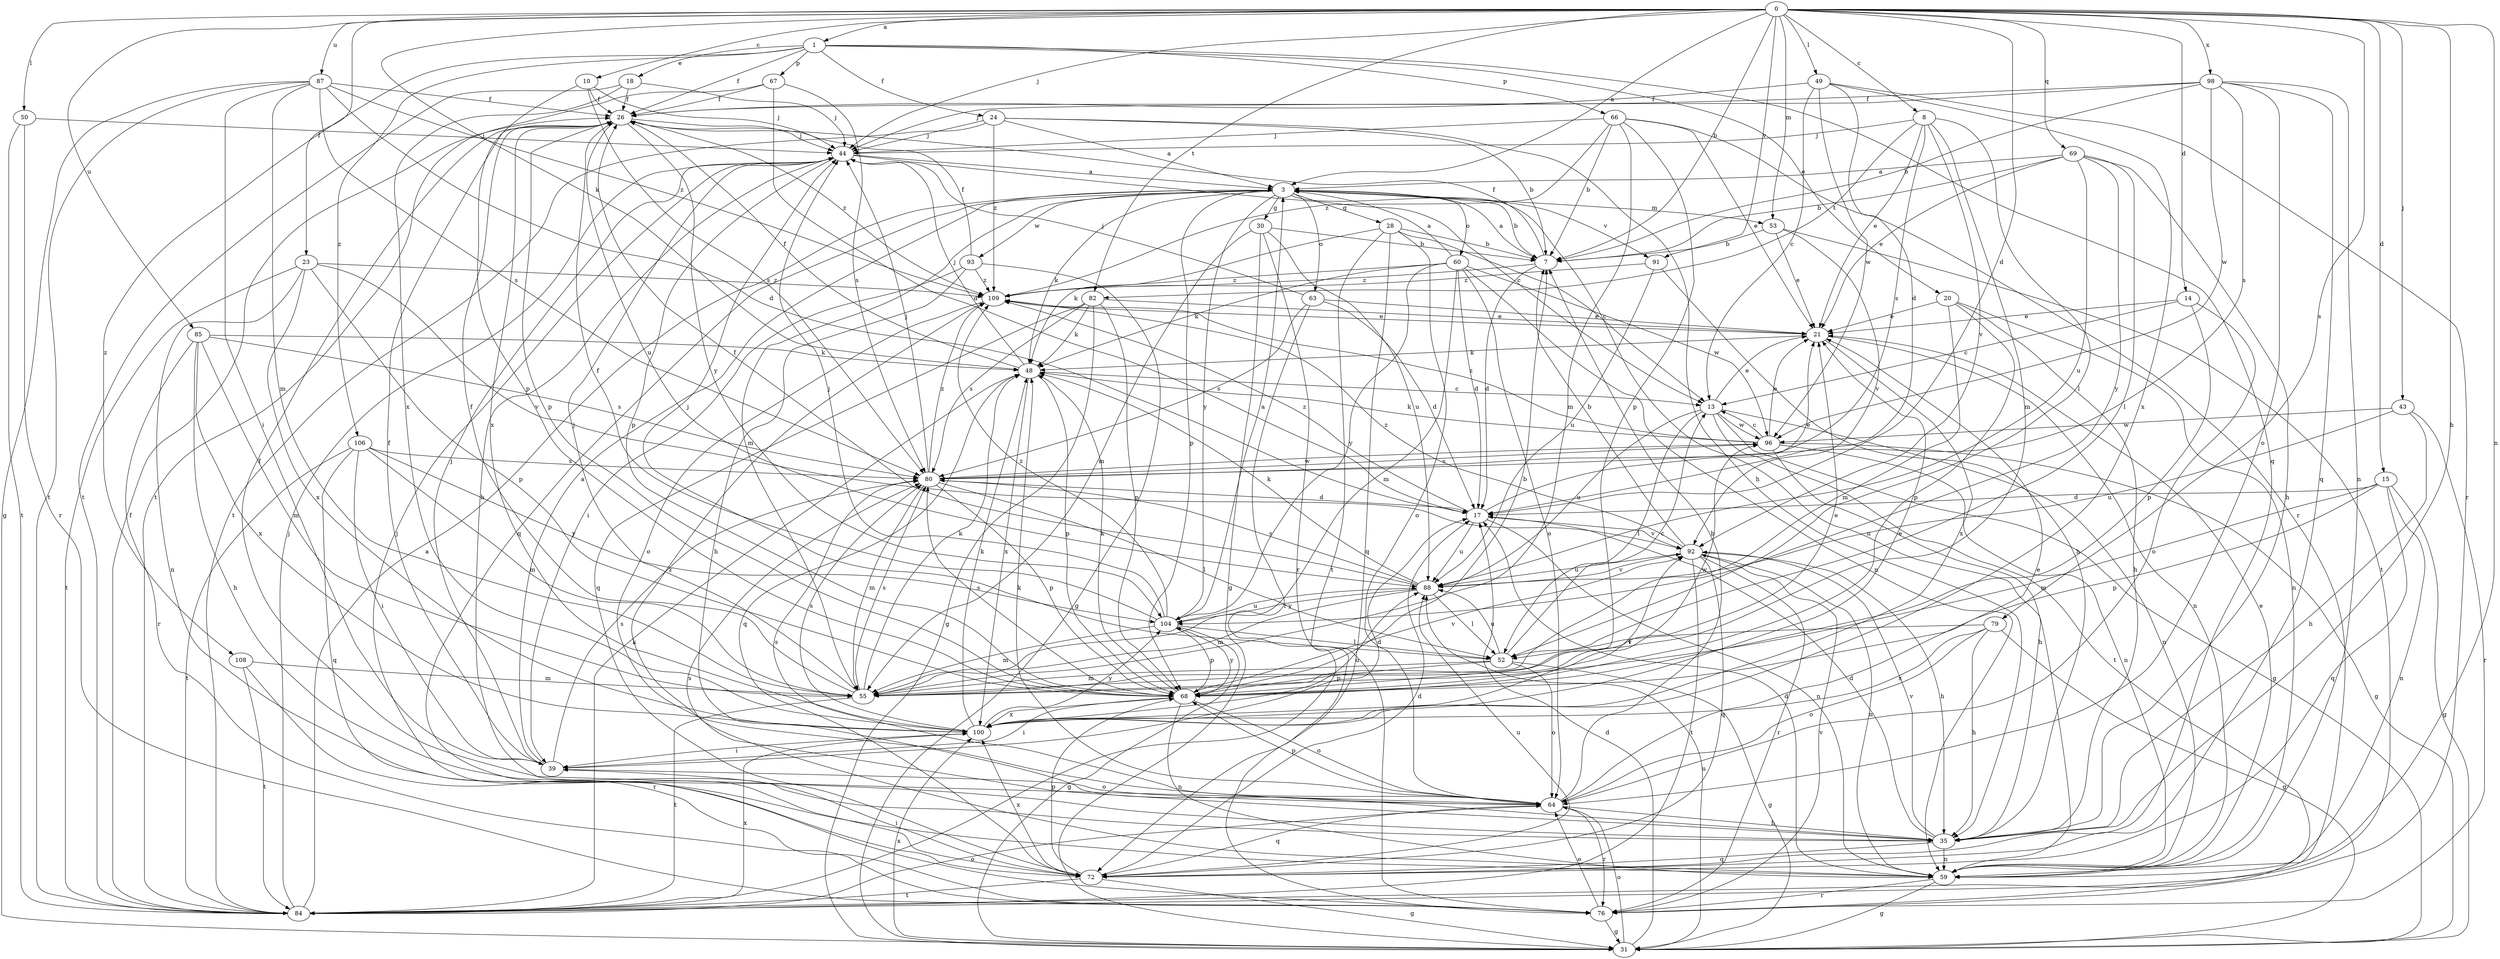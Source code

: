 strict digraph  {
0;
1;
3;
7;
8;
10;
13;
14;
15;
17;
18;
20;
21;
23;
24;
26;
28;
30;
31;
35;
39;
43;
44;
48;
49;
50;
52;
53;
55;
59;
60;
63;
64;
66;
67;
68;
69;
72;
76;
79;
80;
82;
84;
85;
87;
88;
91;
92;
93;
96;
98;
100;
104;
106;
108;
109;
0 -> 1  [label=a];
0 -> 3  [label=a];
0 -> 7  [label=b];
0 -> 8  [label=c];
0 -> 10  [label=c];
0 -> 14  [label=d];
0 -> 15  [label=d];
0 -> 17  [label=d];
0 -> 23  [label=f];
0 -> 35  [label=h];
0 -> 43  [label=j];
0 -> 44  [label=j];
0 -> 48  [label=k];
0 -> 49  [label=l];
0 -> 50  [label=l];
0 -> 53  [label=m];
0 -> 59  [label=n];
0 -> 69  [label=q];
0 -> 79  [label=s];
0 -> 82  [label=t];
0 -> 85  [label=u];
0 -> 87  [label=u];
0 -> 91  [label=v];
0 -> 98  [label=x];
1 -> 18  [label=e];
1 -> 20  [label=e];
1 -> 24  [label=f];
1 -> 26  [label=f];
1 -> 66  [label=p];
1 -> 67  [label=p];
1 -> 72  [label=q];
1 -> 106  [label=z];
1 -> 108  [label=z];
3 -> 7  [label=b];
3 -> 28  [label=g];
3 -> 30  [label=g];
3 -> 48  [label=k];
3 -> 53  [label=m];
3 -> 55  [label=m];
3 -> 59  [label=n];
3 -> 60  [label=o];
3 -> 63  [label=o];
3 -> 68  [label=p];
3 -> 72  [label=q];
3 -> 91  [label=v];
3 -> 93  [label=w];
3 -> 104  [label=y];
7 -> 3  [label=a];
7 -> 17  [label=d];
7 -> 26  [label=f];
7 -> 109  [label=z];
8 -> 21  [label=e];
8 -> 44  [label=j];
8 -> 52  [label=l];
8 -> 55  [label=m];
8 -> 80  [label=s];
8 -> 82  [label=t];
8 -> 92  [label=v];
10 -> 26  [label=f];
10 -> 44  [label=j];
10 -> 68  [label=p];
10 -> 80  [label=s];
13 -> 21  [label=e];
13 -> 31  [label=g];
13 -> 52  [label=l];
13 -> 59  [label=n];
13 -> 84  [label=t];
13 -> 88  [label=u];
13 -> 96  [label=w];
14 -> 13  [label=c];
14 -> 21  [label=e];
14 -> 64  [label=o];
14 -> 68  [label=p];
15 -> 17  [label=d];
15 -> 31  [label=g];
15 -> 55  [label=m];
15 -> 59  [label=n];
15 -> 68  [label=p];
15 -> 72  [label=q];
17 -> 21  [label=e];
17 -> 59  [label=n];
17 -> 88  [label=u];
17 -> 92  [label=v];
17 -> 109  [label=z];
18 -> 26  [label=f];
18 -> 44  [label=j];
18 -> 84  [label=t];
18 -> 100  [label=x];
20 -> 21  [label=e];
20 -> 35  [label=h];
20 -> 55  [label=m];
20 -> 59  [label=n];
20 -> 68  [label=p];
21 -> 48  [label=k];
21 -> 59  [label=n];
21 -> 100  [label=x];
23 -> 59  [label=n];
23 -> 68  [label=p];
23 -> 84  [label=t];
23 -> 92  [label=v];
23 -> 100  [label=x];
23 -> 109  [label=z];
24 -> 3  [label=a];
24 -> 7  [label=b];
24 -> 35  [label=h];
24 -> 44  [label=j];
24 -> 84  [label=t];
24 -> 109  [label=z];
26 -> 44  [label=j];
26 -> 68  [label=p];
26 -> 88  [label=u];
26 -> 100  [label=x];
26 -> 104  [label=y];
26 -> 109  [label=z];
28 -> 7  [label=b];
28 -> 13  [label=c];
28 -> 48  [label=k];
28 -> 64  [label=o];
28 -> 72  [label=q];
28 -> 84  [label=t];
30 -> 7  [label=b];
30 -> 31  [label=g];
30 -> 55  [label=m];
30 -> 76  [label=r];
30 -> 88  [label=u];
31 -> 17  [label=d];
31 -> 64  [label=o];
31 -> 88  [label=u];
31 -> 100  [label=x];
35 -> 17  [label=d];
35 -> 59  [label=n];
35 -> 72  [label=q];
35 -> 92  [label=v];
35 -> 109  [label=z];
39 -> 3  [label=a];
39 -> 17  [label=d];
39 -> 26  [label=f];
39 -> 44  [label=j];
39 -> 64  [label=o];
39 -> 80  [label=s];
43 -> 35  [label=h];
43 -> 76  [label=r];
43 -> 88  [label=u];
43 -> 96  [label=w];
44 -> 3  [label=a];
44 -> 13  [label=c];
44 -> 35  [label=h];
44 -> 68  [label=p];
48 -> 13  [label=c];
48 -> 26  [label=f];
48 -> 44  [label=j];
48 -> 68  [label=p];
48 -> 72  [label=q];
48 -> 100  [label=x];
49 -> 13  [label=c];
49 -> 17  [label=d];
49 -> 26  [label=f];
49 -> 76  [label=r];
49 -> 96  [label=w];
49 -> 100  [label=x];
50 -> 44  [label=j];
50 -> 76  [label=r];
50 -> 84  [label=t];
52 -> 13  [label=c];
52 -> 31  [label=g];
52 -> 44  [label=j];
52 -> 55  [label=m];
52 -> 64  [label=o];
52 -> 68  [label=p];
52 -> 88  [label=u];
53 -> 7  [label=b];
53 -> 21  [label=e];
53 -> 84  [label=t];
53 -> 92  [label=v];
55 -> 21  [label=e];
55 -> 26  [label=f];
55 -> 44  [label=j];
55 -> 48  [label=k];
55 -> 80  [label=s];
55 -> 84  [label=t];
59 -> 17  [label=d];
59 -> 21  [label=e];
59 -> 31  [label=g];
59 -> 76  [label=r];
59 -> 80  [label=s];
60 -> 3  [label=a];
60 -> 17  [label=d];
60 -> 48  [label=k];
60 -> 55  [label=m];
60 -> 59  [label=n];
60 -> 64  [label=o];
60 -> 96  [label=w];
60 -> 104  [label=y];
60 -> 109  [label=z];
63 -> 17  [label=d];
63 -> 21  [label=e];
63 -> 44  [label=j];
63 -> 76  [label=r];
63 -> 80  [label=s];
64 -> 7  [label=b];
64 -> 21  [label=e];
64 -> 26  [label=f];
64 -> 35  [label=h];
64 -> 48  [label=k];
64 -> 68  [label=p];
64 -> 72  [label=q];
64 -> 76  [label=r];
64 -> 80  [label=s];
66 -> 7  [label=b];
66 -> 21  [label=e];
66 -> 44  [label=j];
66 -> 55  [label=m];
66 -> 68  [label=p];
66 -> 76  [label=r];
66 -> 109  [label=z];
67 -> 17  [label=d];
67 -> 26  [label=f];
67 -> 80  [label=s];
67 -> 84  [label=t];
68 -> 7  [label=b];
68 -> 39  [label=i];
68 -> 48  [label=k];
68 -> 59  [label=n];
68 -> 64  [label=o];
68 -> 80  [label=s];
68 -> 92  [label=v];
68 -> 96  [label=w];
68 -> 100  [label=x];
68 -> 104  [label=y];
69 -> 3  [label=a];
69 -> 7  [label=b];
69 -> 21  [label=e];
69 -> 35  [label=h];
69 -> 52  [label=l];
69 -> 88  [label=u];
69 -> 104  [label=y];
72 -> 17  [label=d];
72 -> 31  [label=g];
72 -> 39  [label=i];
72 -> 68  [label=p];
72 -> 84  [label=t];
72 -> 88  [label=u];
72 -> 100  [label=x];
76 -> 31  [label=g];
76 -> 44  [label=j];
76 -> 64  [label=o];
76 -> 92  [label=v];
79 -> 31  [label=g];
79 -> 35  [label=h];
79 -> 52  [label=l];
79 -> 64  [label=o];
79 -> 100  [label=x];
80 -> 17  [label=d];
80 -> 44  [label=j];
80 -> 52  [label=l];
80 -> 55  [label=m];
80 -> 68  [label=p];
80 -> 96  [label=w];
80 -> 109  [label=z];
82 -> 21  [label=e];
82 -> 31  [label=g];
82 -> 48  [label=k];
82 -> 68  [label=p];
82 -> 72  [label=q];
82 -> 80  [label=s];
84 -> 3  [label=a];
84 -> 26  [label=f];
84 -> 44  [label=j];
84 -> 48  [label=k];
84 -> 64  [label=o];
84 -> 100  [label=x];
85 -> 35  [label=h];
85 -> 48  [label=k];
85 -> 55  [label=m];
85 -> 76  [label=r];
85 -> 80  [label=s];
85 -> 100  [label=x];
87 -> 17  [label=d];
87 -> 26  [label=f];
87 -> 31  [label=g];
87 -> 39  [label=i];
87 -> 55  [label=m];
87 -> 80  [label=s];
87 -> 84  [label=t];
87 -> 109  [label=z];
88 -> 26  [label=f];
88 -> 48  [label=k];
88 -> 52  [label=l];
88 -> 55  [label=m];
88 -> 80  [label=s];
88 -> 92  [label=v];
88 -> 104  [label=y];
91 -> 35  [label=h];
91 -> 88  [label=u];
91 -> 109  [label=z];
92 -> 7  [label=b];
92 -> 35  [label=h];
92 -> 59  [label=n];
92 -> 72  [label=q];
92 -> 76  [label=r];
92 -> 84  [label=t];
92 -> 88  [label=u];
92 -> 109  [label=z];
93 -> 26  [label=f];
93 -> 31  [label=g];
93 -> 35  [label=h];
93 -> 39  [label=i];
93 -> 109  [label=z];
96 -> 13  [label=c];
96 -> 21  [label=e];
96 -> 31  [label=g];
96 -> 35  [label=h];
96 -> 48  [label=k];
96 -> 59  [label=n];
96 -> 80  [label=s];
96 -> 109  [label=z];
98 -> 7  [label=b];
98 -> 26  [label=f];
98 -> 44  [label=j];
98 -> 59  [label=n];
98 -> 64  [label=o];
98 -> 72  [label=q];
98 -> 80  [label=s];
98 -> 96  [label=w];
100 -> 21  [label=e];
100 -> 39  [label=i];
100 -> 48  [label=k];
100 -> 80  [label=s];
100 -> 88  [label=u];
100 -> 92  [label=v];
100 -> 104  [label=y];
104 -> 3  [label=a];
104 -> 26  [label=f];
104 -> 31  [label=g];
104 -> 44  [label=j];
104 -> 52  [label=l];
104 -> 55  [label=m];
104 -> 68  [label=p];
104 -> 88  [label=u];
104 -> 109  [label=z];
106 -> 39  [label=i];
106 -> 55  [label=m];
106 -> 72  [label=q];
106 -> 80  [label=s];
106 -> 84  [label=t];
106 -> 104  [label=y];
108 -> 55  [label=m];
108 -> 76  [label=r];
108 -> 84  [label=t];
109 -> 21  [label=e];
109 -> 64  [label=o];
}
